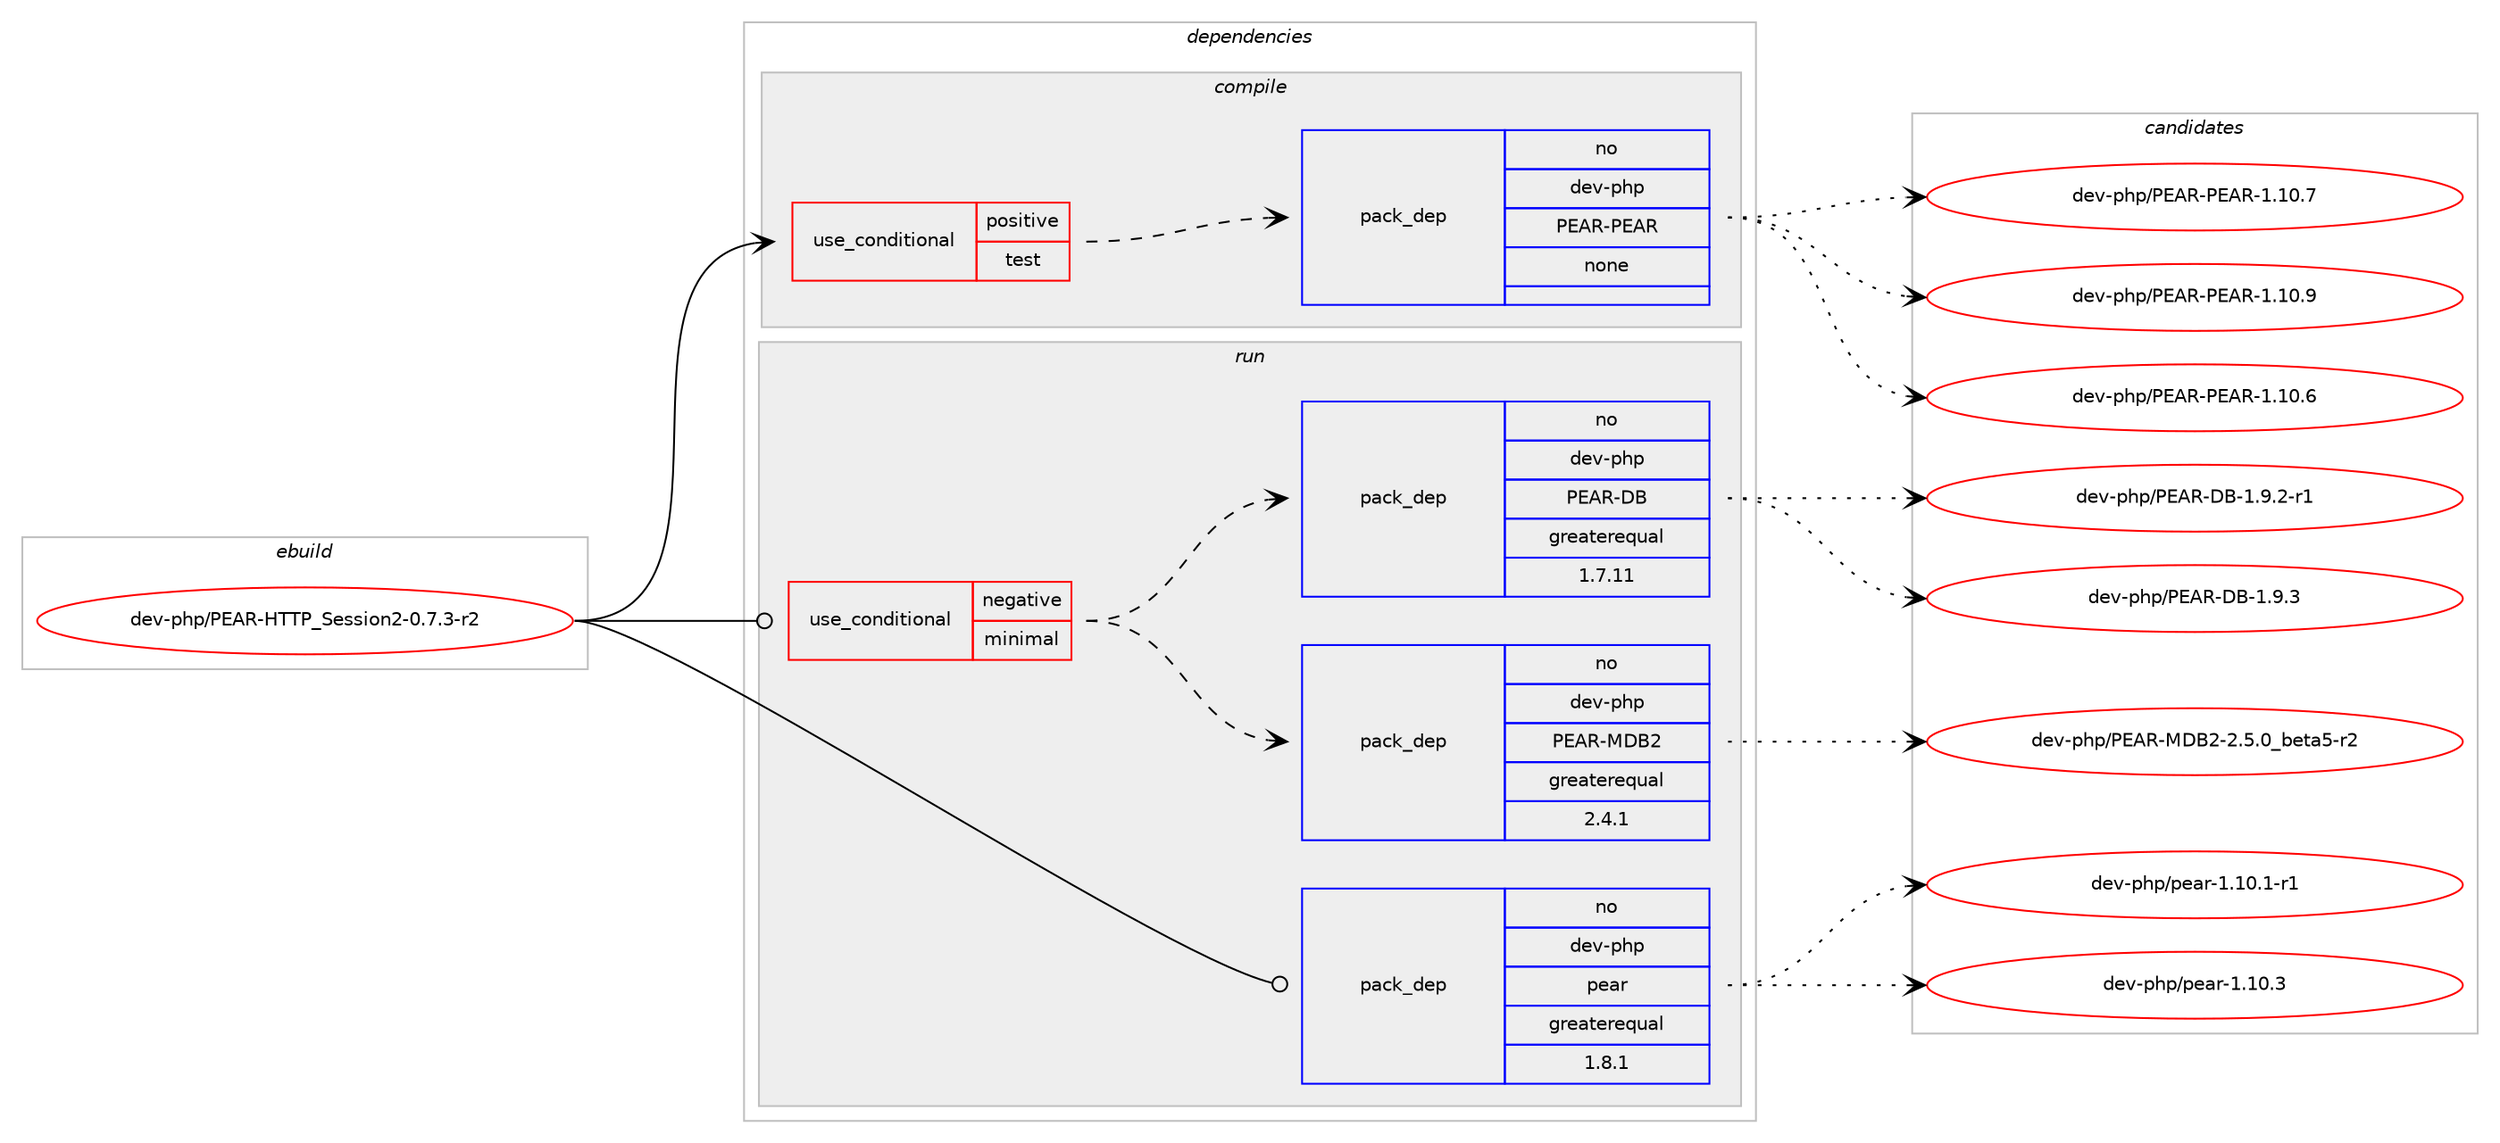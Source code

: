 digraph prolog {

# *************
# Graph options
# *************

newrank=true;
concentrate=true;
compound=true;
graph [rankdir=LR,fontname=Helvetica,fontsize=10,ranksep=1.5];#, ranksep=2.5, nodesep=0.2];
edge  [arrowhead=vee];
node  [fontname=Helvetica,fontsize=10];

# **********
# The ebuild
# **********

subgraph cluster_leftcol {
color=gray;
rank=same;
label=<<i>ebuild</i>>;
id [label="dev-php/PEAR-HTTP_Session2-0.7.3-r2", color=red, width=4, href="../dev-php/PEAR-HTTP_Session2-0.7.3-r2.svg"];
}

# ****************
# The dependencies
# ****************

subgraph cluster_midcol {
color=gray;
label=<<i>dependencies</i>>;
subgraph cluster_compile {
fillcolor="#eeeeee";
style=filled;
label=<<i>compile</i>>;
subgraph cond134680 {
dependency589034 [label=<<TABLE BORDER="0" CELLBORDER="1" CELLSPACING="0" CELLPADDING="4"><TR><TD ROWSPAN="3" CELLPADDING="10">use_conditional</TD></TR><TR><TD>positive</TD></TR><TR><TD>test</TD></TR></TABLE>>, shape=none, color=red];
subgraph pack442686 {
dependency589035 [label=<<TABLE BORDER="0" CELLBORDER="1" CELLSPACING="0" CELLPADDING="4" WIDTH="220"><TR><TD ROWSPAN="6" CELLPADDING="30">pack_dep</TD></TR><TR><TD WIDTH="110">no</TD></TR><TR><TD>dev-php</TD></TR><TR><TD>PEAR-PEAR</TD></TR><TR><TD>none</TD></TR><TR><TD></TD></TR></TABLE>>, shape=none, color=blue];
}
dependency589034:e -> dependency589035:w [weight=20,style="dashed",arrowhead="vee"];
}
id:e -> dependency589034:w [weight=20,style="solid",arrowhead="vee"];
}
subgraph cluster_compileandrun {
fillcolor="#eeeeee";
style=filled;
label=<<i>compile and run</i>>;
}
subgraph cluster_run {
fillcolor="#eeeeee";
style=filled;
label=<<i>run</i>>;
subgraph cond134681 {
dependency589036 [label=<<TABLE BORDER="0" CELLBORDER="1" CELLSPACING="0" CELLPADDING="4"><TR><TD ROWSPAN="3" CELLPADDING="10">use_conditional</TD></TR><TR><TD>negative</TD></TR><TR><TD>minimal</TD></TR></TABLE>>, shape=none, color=red];
subgraph pack442687 {
dependency589037 [label=<<TABLE BORDER="0" CELLBORDER="1" CELLSPACING="0" CELLPADDING="4" WIDTH="220"><TR><TD ROWSPAN="6" CELLPADDING="30">pack_dep</TD></TR><TR><TD WIDTH="110">no</TD></TR><TR><TD>dev-php</TD></TR><TR><TD>PEAR-MDB2</TD></TR><TR><TD>greaterequal</TD></TR><TR><TD>2.4.1</TD></TR></TABLE>>, shape=none, color=blue];
}
dependency589036:e -> dependency589037:w [weight=20,style="dashed",arrowhead="vee"];
subgraph pack442688 {
dependency589038 [label=<<TABLE BORDER="0" CELLBORDER="1" CELLSPACING="0" CELLPADDING="4" WIDTH="220"><TR><TD ROWSPAN="6" CELLPADDING="30">pack_dep</TD></TR><TR><TD WIDTH="110">no</TD></TR><TR><TD>dev-php</TD></TR><TR><TD>PEAR-DB</TD></TR><TR><TD>greaterequal</TD></TR><TR><TD>1.7.11</TD></TR></TABLE>>, shape=none, color=blue];
}
dependency589036:e -> dependency589038:w [weight=20,style="dashed",arrowhead="vee"];
}
id:e -> dependency589036:w [weight=20,style="solid",arrowhead="odot"];
subgraph pack442689 {
dependency589039 [label=<<TABLE BORDER="0" CELLBORDER="1" CELLSPACING="0" CELLPADDING="4" WIDTH="220"><TR><TD ROWSPAN="6" CELLPADDING="30">pack_dep</TD></TR><TR><TD WIDTH="110">no</TD></TR><TR><TD>dev-php</TD></TR><TR><TD>pear</TD></TR><TR><TD>greaterequal</TD></TR><TR><TD>1.8.1</TD></TR></TABLE>>, shape=none, color=blue];
}
id:e -> dependency589039:w [weight=20,style="solid",arrowhead="odot"];
}
}

# **************
# The candidates
# **************

subgraph cluster_choices {
rank=same;
color=gray;
label=<<i>candidates</i>>;

subgraph choice442686 {
color=black;
nodesep=1;
choice100101118451121041124780696582458069658245494649484654 [label="dev-php/PEAR-PEAR-1.10.6", color=red, width=4,href="../dev-php/PEAR-PEAR-1.10.6.svg"];
choice100101118451121041124780696582458069658245494649484655 [label="dev-php/PEAR-PEAR-1.10.7", color=red, width=4,href="../dev-php/PEAR-PEAR-1.10.7.svg"];
choice100101118451121041124780696582458069658245494649484657 [label="dev-php/PEAR-PEAR-1.10.9", color=red, width=4,href="../dev-php/PEAR-PEAR-1.10.9.svg"];
dependency589035:e -> choice100101118451121041124780696582458069658245494649484654:w [style=dotted,weight="100"];
dependency589035:e -> choice100101118451121041124780696582458069658245494649484655:w [style=dotted,weight="100"];
dependency589035:e -> choice100101118451121041124780696582458069658245494649484657:w [style=dotted,weight="100"];
}
subgraph choice442687 {
color=black;
nodesep=1;
choice1001011184511210411247806965824577686650455046534648959810111697534511450 [label="dev-php/PEAR-MDB2-2.5.0_beta5-r2", color=red, width=4,href="../dev-php/PEAR-MDB2-2.5.0_beta5-r2.svg"];
dependency589037:e -> choice1001011184511210411247806965824577686650455046534648959810111697534511450:w [style=dotted,weight="100"];
}
subgraph choice442688 {
color=black;
nodesep=1;
choice1001011184511210411247806965824568664549465746504511449 [label="dev-php/PEAR-DB-1.9.2-r1", color=red, width=4,href="../dev-php/PEAR-DB-1.9.2-r1.svg"];
choice100101118451121041124780696582456866454946574651 [label="dev-php/PEAR-DB-1.9.3", color=red, width=4,href="../dev-php/PEAR-DB-1.9.3.svg"];
dependency589038:e -> choice1001011184511210411247806965824568664549465746504511449:w [style=dotted,weight="100"];
dependency589038:e -> choice100101118451121041124780696582456866454946574651:w [style=dotted,weight="100"];
}
subgraph choice442689 {
color=black;
nodesep=1;
choice100101118451121041124711210197114454946494846494511449 [label="dev-php/pear-1.10.1-r1", color=red, width=4,href="../dev-php/pear-1.10.1-r1.svg"];
choice10010111845112104112471121019711445494649484651 [label="dev-php/pear-1.10.3", color=red, width=4,href="../dev-php/pear-1.10.3.svg"];
dependency589039:e -> choice100101118451121041124711210197114454946494846494511449:w [style=dotted,weight="100"];
dependency589039:e -> choice10010111845112104112471121019711445494649484651:w [style=dotted,weight="100"];
}
}

}
